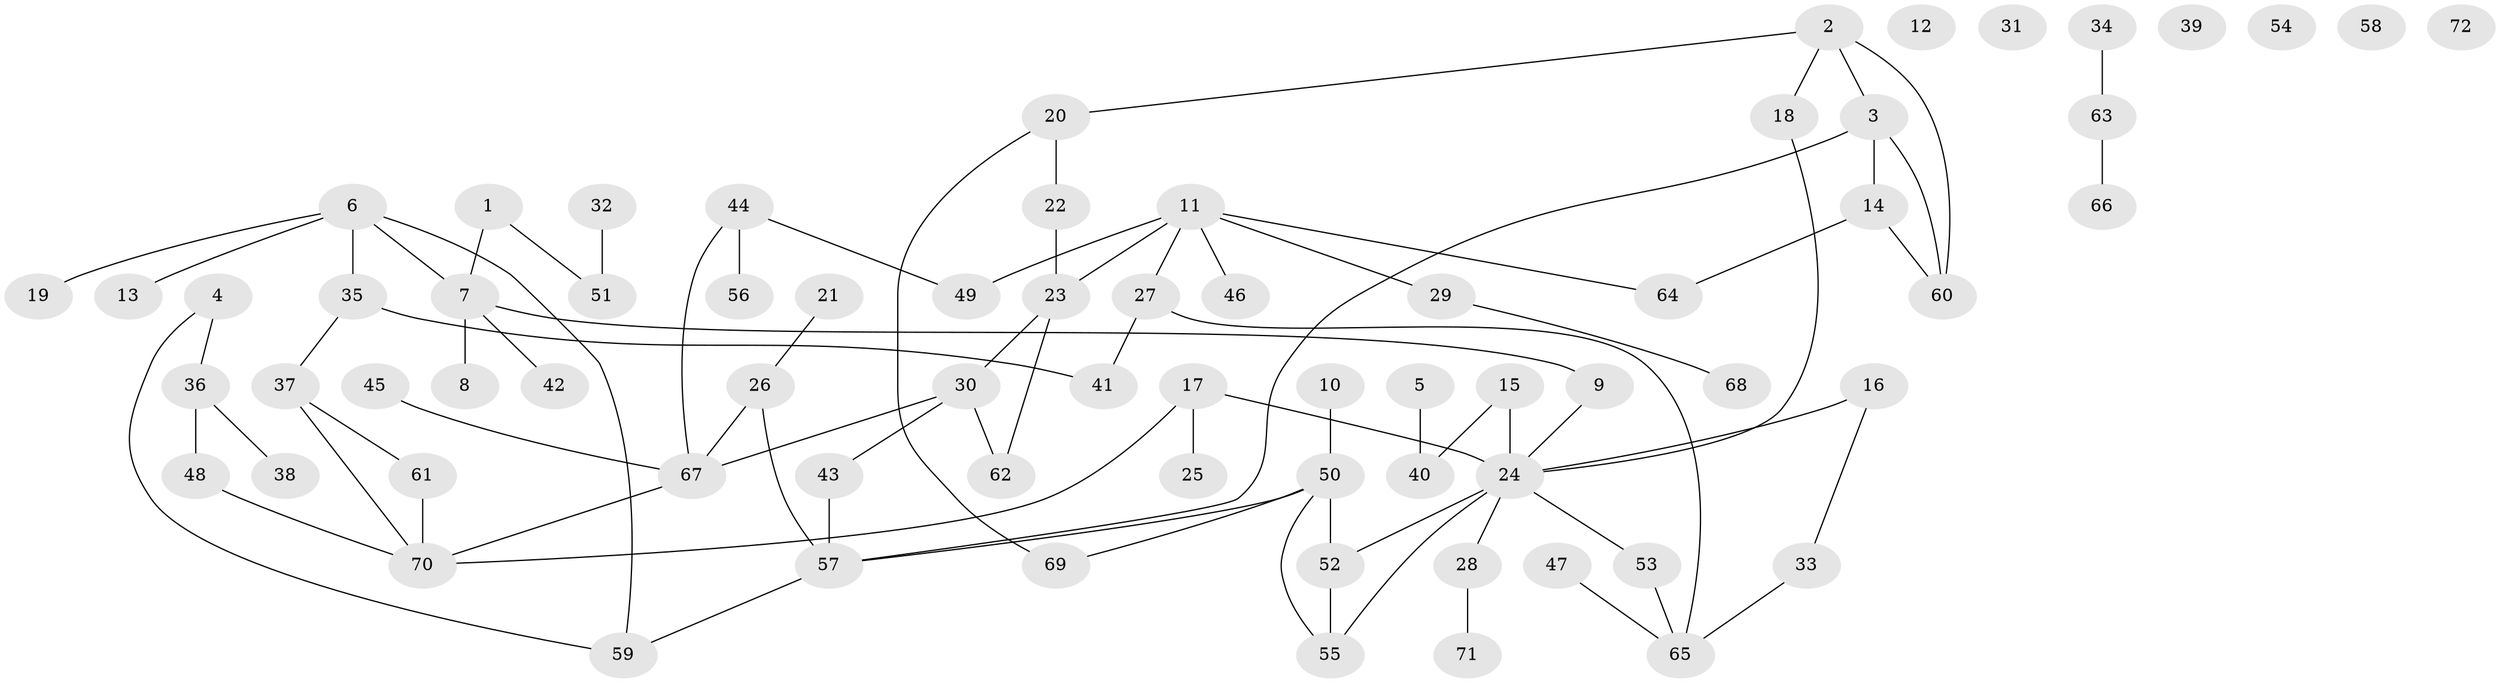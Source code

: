 // coarse degree distribution, {4: 0.15217391304347827, 3: 0.17391304347826086, 2: 0.32608695652173914, 5: 0.08695652173913043, 1: 0.2391304347826087, 9: 0.021739130434782608}
// Generated by graph-tools (version 1.1) at 2025/48/03/04/25 22:48:05]
// undirected, 72 vertices, 83 edges
graph export_dot {
  node [color=gray90,style=filled];
  1;
  2;
  3;
  4;
  5;
  6;
  7;
  8;
  9;
  10;
  11;
  12;
  13;
  14;
  15;
  16;
  17;
  18;
  19;
  20;
  21;
  22;
  23;
  24;
  25;
  26;
  27;
  28;
  29;
  30;
  31;
  32;
  33;
  34;
  35;
  36;
  37;
  38;
  39;
  40;
  41;
  42;
  43;
  44;
  45;
  46;
  47;
  48;
  49;
  50;
  51;
  52;
  53;
  54;
  55;
  56;
  57;
  58;
  59;
  60;
  61;
  62;
  63;
  64;
  65;
  66;
  67;
  68;
  69;
  70;
  71;
  72;
  1 -- 7;
  1 -- 51;
  2 -- 3;
  2 -- 18;
  2 -- 20;
  2 -- 60;
  3 -- 14;
  3 -- 57;
  3 -- 60;
  4 -- 36;
  4 -- 59;
  5 -- 40;
  6 -- 7;
  6 -- 13;
  6 -- 19;
  6 -- 35;
  6 -- 59;
  7 -- 8;
  7 -- 9;
  7 -- 42;
  9 -- 24;
  10 -- 50;
  11 -- 23;
  11 -- 27;
  11 -- 29;
  11 -- 46;
  11 -- 49;
  11 -- 64;
  14 -- 60;
  14 -- 64;
  15 -- 24;
  15 -- 40;
  16 -- 24;
  16 -- 33;
  17 -- 24;
  17 -- 25;
  17 -- 70;
  18 -- 24;
  20 -- 22;
  20 -- 69;
  21 -- 26;
  22 -- 23;
  23 -- 30;
  23 -- 62;
  24 -- 28;
  24 -- 52;
  24 -- 53;
  24 -- 55;
  26 -- 57;
  26 -- 67;
  27 -- 41;
  27 -- 65;
  28 -- 71;
  29 -- 68;
  30 -- 43;
  30 -- 62;
  30 -- 67;
  32 -- 51;
  33 -- 65;
  34 -- 63;
  35 -- 37;
  35 -- 41;
  36 -- 38;
  36 -- 48;
  37 -- 61;
  37 -- 70;
  43 -- 57;
  44 -- 49;
  44 -- 56;
  44 -- 67;
  45 -- 67;
  47 -- 65;
  48 -- 70;
  50 -- 52;
  50 -- 55;
  50 -- 57;
  50 -- 69;
  52 -- 55;
  53 -- 65;
  57 -- 59;
  61 -- 70;
  63 -- 66;
  67 -- 70;
}
